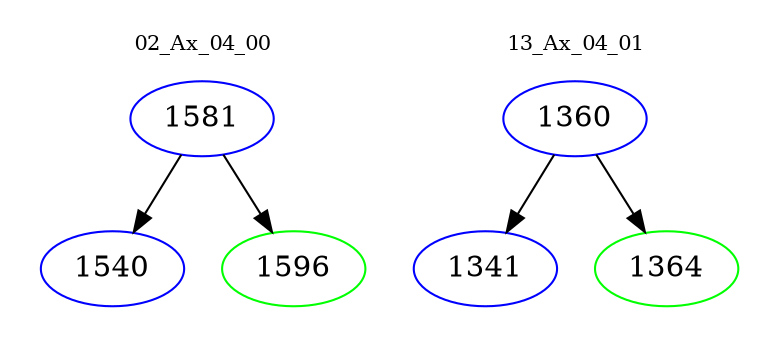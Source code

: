 digraph{
subgraph cluster_0 {
color = white
label = "02_Ax_04_00";
fontsize=10;
T0_1581 [label="1581", color="blue"]
T0_1581 -> T0_1540 [color="black"]
T0_1540 [label="1540", color="blue"]
T0_1581 -> T0_1596 [color="black"]
T0_1596 [label="1596", color="green"]
}
subgraph cluster_1 {
color = white
label = "13_Ax_04_01";
fontsize=10;
T1_1360 [label="1360", color="blue"]
T1_1360 -> T1_1341 [color="black"]
T1_1341 [label="1341", color="blue"]
T1_1360 -> T1_1364 [color="black"]
T1_1364 [label="1364", color="green"]
}
}
